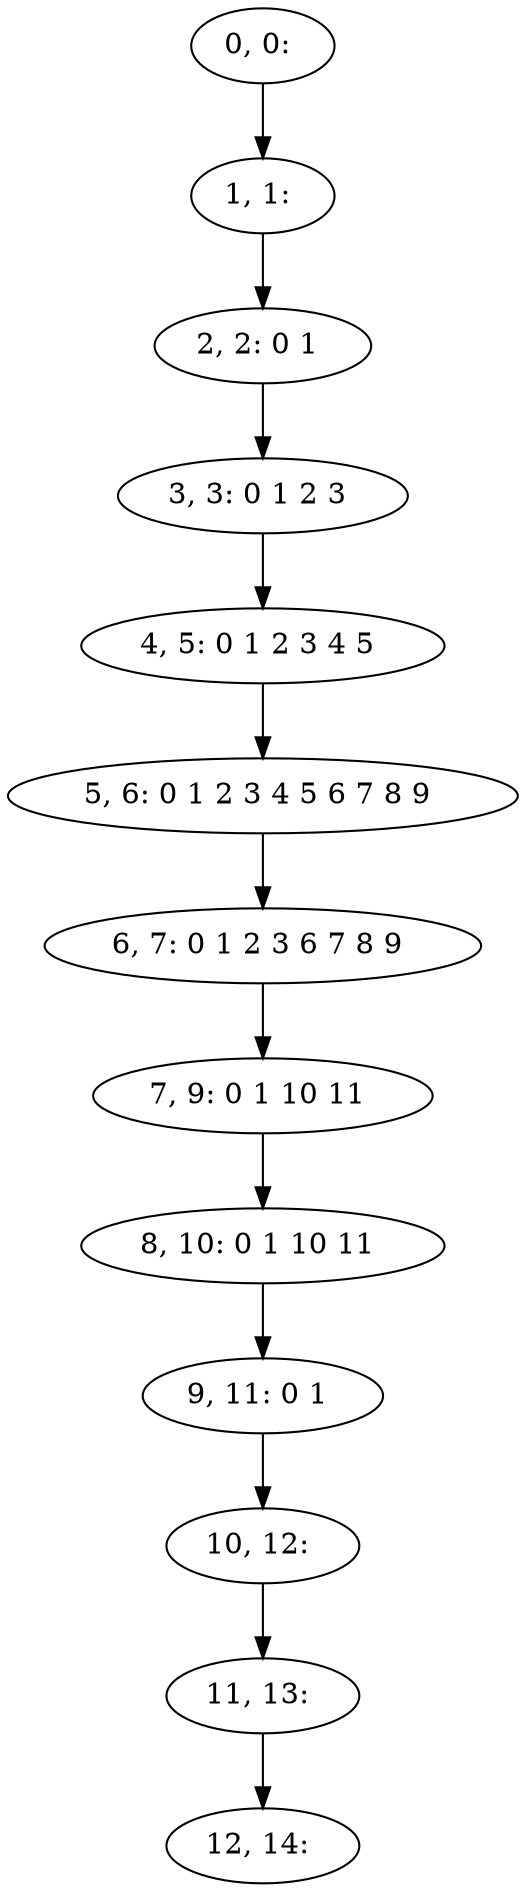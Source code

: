 digraph G {
0[label="0, 0: "];
1[label="1, 1: "];
2[label="2, 2: 0 1 "];
3[label="3, 3: 0 1 2 3 "];
4[label="4, 5: 0 1 2 3 4 5 "];
5[label="5, 6: 0 1 2 3 4 5 6 7 8 9 "];
6[label="6, 7: 0 1 2 3 6 7 8 9 "];
7[label="7, 9: 0 1 10 11 "];
8[label="8, 10: 0 1 10 11 "];
9[label="9, 11: 0 1 "];
10[label="10, 12: "];
11[label="11, 13: "];
12[label="12, 14: "];
0->1 ;
1->2 ;
2->3 ;
3->4 ;
4->5 ;
5->6 ;
6->7 ;
7->8 ;
8->9 ;
9->10 ;
10->11 ;
11->12 ;
}
